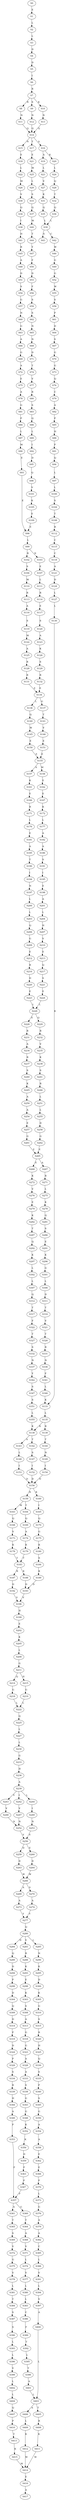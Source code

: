 strict digraph  {
	S0 -> S1 [ label = E ];
	S1 -> S2 [ label = L ];
	S2 -> S3 [ label = L ];
	S3 -> S4 [ label = D ];
	S4 -> S5 [ label = D ];
	S5 -> S6 [ label = I ];
	S6 -> S7 [ label = R ];
	S7 -> S8 [ label = R ];
	S7 -> S9 [ label = S ];
	S7 -> S10 [ label = K ];
	S8 -> S11 [ label = N ];
	S9 -> S12 [ label = N ];
	S10 -> S13 [ label = N ];
	S11 -> S14 [ label = Q ];
	S12 -> S14 [ label = Q ];
	S13 -> S14 [ label = Q ];
	S14 -> S15 [ label = N ];
	S14 -> S16 [ label = A ];
	S14 -> S17 [ label = T ];
	S15 -> S18 [ label = E ];
	S16 -> S19 [ label = A ];
	S16 -> S20 [ label = K ];
	S17 -> S21 [ label = E ];
	S18 -> S22 [ label = L ];
	S19 -> S23 [ label = L ];
	S20 -> S24 [ label = L ];
	S21 -> S25 [ label = M ];
	S22 -> S26 [ label = M ];
	S23 -> S27 [ label = V ];
	S24 -> S28 [ label = Q ];
	S25 -> S29 [ label = L ];
	S26 -> S30 [ label = V ];
	S27 -> S31 [ label = K ];
	S28 -> S32 [ label = T ];
	S29 -> S33 [ label = S ];
	S30 -> S34 [ label = Q ];
	S31 -> S35 [ label = Q ];
	S32 -> S36 [ label = Q ];
	S33 -> S37 [ label = Q ];
	S34 -> S38 [ label = I ];
	S35 -> S39 [ label = L ];
	S36 -> S39 [ label = L ];
	S37 -> S40 [ label = M ];
	S38 -> S41 [ label = H ];
	S39 -> S42 [ label = C ];
	S39 -> S43 [ label = S ];
	S40 -> S44 [ label = T ];
	S41 -> S45 [ label = R ];
	S42 -> S46 [ label = W ];
	S44 -> S47 [ label = Y ];
	S45 -> S48 [ label = A ];
	S46 -> S49 [ label = G ];
	S47 -> S50 [ label = F ];
	S48 -> S51 [ label = D ];
	S49 -> S52 [ label = G ];
	S50 -> S53 [ label = D ];
	S51 -> S54 [ label = S ];
	S52 -> S55 [ label = W ];
	S53 -> S56 [ label = F ];
	S54 -> S57 [ label = G ];
	S55 -> S58 [ label = S ];
	S56 -> S59 [ label = S ];
	S57 -> S60 [ label = N ];
	S58 -> S61 [ label = P ];
	S59 -> S62 [ label = S ];
	S60 -> S63 [ label = G ];
	S61 -> S64 [ label = D ];
	S62 -> S65 [ label = N ];
	S63 -> S66 [ label = A ];
	S64 -> S67 [ label = S ];
	S65 -> S68 [ label = N ];
	S66 -> S69 [ label = G ];
	S67 -> S70 [ label = G ];
	S68 -> S71 [ label = D ];
	S69 -> S72 [ label = A ];
	S70 -> S73 [ label = G ];
	S71 -> S74 [ label = T ];
	S72 -> S75 [ label = E ];
	S73 -> S76 [ label = Q ];
	S74 -> S77 [ label = V ];
	S75 -> S78 [ label = A ];
	S76 -> S79 [ label = C ];
	S77 -> S80 [ label = R ];
	S78 -> S81 [ label = G ];
	S79 -> S82 [ label = A ];
	S80 -> S83 [ label = S ];
	S81 -> S84 [ label = P ];
	S82 -> S85 [ label = P ];
	S83 -> S86 [ label = Q ];
	S84 -> S87 [ label = L ];
	S85 -> S88 [ label = H ];
	S86 -> S89 [ label = L ];
	S87 -> S90 [ label = M ];
	S88 -> S91 [ label = P ];
	S89 -> S92 [ label = I ];
	S90 -> S93 [ label = E ];
	S91 -> S94 [ label = Q ];
	S92 -> S95 [ label = D ];
	S93 -> S96 [ label = E ];
	S94 -> S97 [ label = L ];
	S95 -> S98 [ label = Q ];
	S96 -> S99 [ label = L ];
	S97 -> S100 [ label = L ];
	S98 -> S101 [ label = V ];
	S99 -> S102 [ label = R ];
	S99 -> S103 [ label = N ];
	S100 -> S104 [ label = S ];
	S101 -> S105 [ label = K ];
	S102 -> S106 [ label = S ];
	S103 -> S107 [ label = E ];
	S104 -> S108 [ label = T ];
	S105 -> S109 [ label = E ];
	S106 -> S110 [ label = M ];
	S107 -> S111 [ label = L ];
	S108 -> S112 [ label = R ];
	S109 -> S96 [ label = E ];
	S110 -> S113 [ label = R ];
	S111 -> S114 [ label = R ];
	S112 -> S115 [ label = C ];
	S113 -> S116 [ label = A ];
	S114 -> S117 [ label = E ];
	S115 -> S118 [ label = C ];
	S116 -> S119 [ label = S ];
	S117 -> S120 [ label = S ];
	S118 -> S121 [ label = A ];
	S119 -> S122 [ label = M ];
	S120 -> S123 [ label = A ];
	S121 -> S124 [ label = D ];
	S122 -> S125 [ label = A ];
	S123 -> S126 [ label = K ];
	S124 -> S127 [ label = L ];
	S125 -> S128 [ label = R ];
	S126 -> S129 [ label = S ];
	S127 -> S130 [ label = L ];
	S128 -> S131 [ label = R ];
	S129 -> S132 [ label = R ];
	S130 -> S133 [ label = K ];
	S131 -> S134 [ label = E ];
	S132 -> S134 [ label = E ];
	S133 -> S135 [ label = L ];
	S134 -> S136 [ label = L ];
	S134 -> S137 [ label = G ];
	S135 -> S138 [ label = K ];
	S135 -> S139 [ label = R ];
	S136 -> S140 [ label = Q ];
	S137 -> S141 [ label = T ];
	S138 -> S142 [ label = T ];
	S138 -> S143 [ label = A ];
	S139 -> S144 [ label = T ];
	S140 -> S145 [ label = M ];
	S141 -> S146 [ label = V ];
	S142 -> S147 [ label = S ];
	S143 -> S148 [ label = L ];
	S144 -> S149 [ label = N ];
	S145 -> S150 [ label = E ];
	S146 -> S151 [ label = E ];
	S147 -> S152 [ label = I ];
	S148 -> S153 [ label = I ];
	S149 -> S154 [ label = I ];
	S150 -> S155 [ label = E ];
	S151 -> S155 [ label = E ];
	S152 -> S156 [ label = D ];
	S153 -> S156 [ label = D ];
	S154 -> S156 [ label = D ];
	S155 -> S157 [ label = A ];
	S155 -> S158 [ label = M ];
	S156 -> S159 [ label = R ];
	S156 -> S160 [ label = K ];
	S157 -> S161 [ label = K ];
	S158 -> S162 [ label = E ];
	S159 -> S163 [ label = M ];
	S159 -> S164 [ label = T ];
	S160 -> S165 [ label = I ];
	S161 -> S166 [ label = E ];
	S162 -> S167 [ label = E ];
	S163 -> S168 [ label = Q ];
	S164 -> S169 [ label = Q ];
	S165 -> S170 [ label = Q ];
	S166 -> S171 [ label = R ];
	S167 -> S172 [ label = K ];
	S168 -> S173 [ label = V ];
	S169 -> S174 [ label = A ];
	S170 -> S175 [ label = G ];
	S171 -> S176 [ label = L ];
	S172 -> S177 [ label = L ];
	S173 -> S178 [ label = K ];
	S174 -> S179 [ label = K ];
	S175 -> S180 [ label = K ];
	S176 -> S181 [ label = E ];
	S177 -> S182 [ label = A ];
	S178 -> S183 [ label = T ];
	S179 -> S183 [ label = T ];
	S180 -> S184 [ label = S ];
	S181 -> S185 [ label = A ];
	S182 -> S186 [ label = A ];
	S183 -> S187 [ label = R ];
	S183 -> S188 [ label = K ];
	S184 -> S189 [ label = K ];
	S185 -> S190 [ label = T ];
	S186 -> S191 [ label = S ];
	S187 -> S192 [ label = D ];
	S188 -> S193 [ label = D ];
	S189 -> S193 [ label = D ];
	S190 -> S194 [ label = I ];
	S191 -> S195 [ label = I ];
	S192 -> S196 [ label = V ];
	S193 -> S196 [ label = V ];
	S194 -> S197 [ label = N ];
	S195 -> S198 [ label = E ];
	S196 -> S199 [ label = H ];
	S197 -> S200 [ label = L ];
	S198 -> S201 [ label = A ];
	S199 -> S202 [ label = E ];
	S200 -> S203 [ label = L ];
	S201 -> S204 [ label = L ];
	S202 -> S205 [ label = K ];
	S203 -> S206 [ label = Q ];
	S204 -> S207 [ label = H ];
	S205 -> S208 [ label = L ];
	S206 -> S209 [ label = G ];
	S207 -> S210 [ label = V ];
	S208 -> S211 [ label = G ];
	S209 -> S212 [ label = E ];
	S210 -> S213 [ label = E ];
	S211 -> S214 [ label = Q ];
	S211 -> S215 [ label = H ];
	S212 -> S216 [ label = R ];
	S213 -> S217 [ label = Q ];
	S214 -> S218 [ label = G ];
	S215 -> S219 [ label = G ];
	S216 -> S220 [ label = D ];
	S217 -> S221 [ label = S ];
	S218 -> S222 [ label = L ];
	S219 -> S222 [ label = L ];
	S220 -> S223 [ label = E ];
	S221 -> S224 [ label = E ];
	S222 -> S225 [ label = Q ];
	S223 -> S226 [ label = L ];
	S224 -> S226 [ label = L ];
	S225 -> S227 [ label = L ];
	S226 -> S228 [ label = E ];
	S226 -> S229 [ label = Q ];
	S227 -> S230 [ label = L ];
	S228 -> S231 [ label = R ];
	S229 -> S232 [ label = R ];
	S230 -> S233 [ label = G ];
	S231 -> S234 [ label = A ];
	S232 -> S235 [ label = V ];
	S233 -> S236 [ label = H ];
	S234 -> S237 [ label = R ];
	S235 -> S238 [ label = K ];
	S236 -> S239 [ label = A ];
	S237 -> S240 [ label = S ];
	S238 -> S241 [ label = S ];
	S239 -> S242 [ label = I ];
	S239 -> S243 [ label = V ];
	S239 -> S244 [ label = L ];
	S240 -> S245 [ label = K ];
	S241 -> S246 [ label = R ];
	S242 -> S247 [ label = V ];
	S243 -> S248 [ label = V ];
	S244 -> S249 [ label = I ];
	S245 -> S250 [ label = A ];
	S246 -> S251 [ label = L ];
	S247 -> S252 [ label = N ];
	S248 -> S252 [ label = N ];
	S249 -> S253 [ label = N ];
	S250 -> S254 [ label = A ];
	S251 -> S255 [ label = L ];
	S252 -> S256 [ label = V ];
	S253 -> S256 [ label = V ];
	S254 -> S257 [ label = E ];
	S255 -> S258 [ label = D ];
	S256 -> S259 [ label = D ];
	S256 -> S260 [ label = E ];
	S257 -> S261 [ label = G ];
	S258 -> S262 [ label = G ];
	S259 -> S263 [ label = D ];
	S260 -> S264 [ label = D ];
	S261 -> S265 [ label = E ];
	S262 -> S265 [ label = E ];
	S263 -> S266 [ label = W ];
	S264 -> S266 [ label = W ];
	S265 -> S267 [ label = A ];
	S265 -> S268 [ label = E ];
	S266 -> S269 [ label = A ];
	S266 -> S270 [ label = S ];
	S267 -> S271 [ label = R ];
	S268 -> S272 [ label = K ];
	S269 -> S273 [ label = A ];
	S270 -> S274 [ label = A ];
	S271 -> S275 [ label = L ];
	S272 -> S276 [ label = V ];
	S273 -> S277 [ label = Y ];
	S274 -> S277 [ label = Y ];
	S275 -> S278 [ label = K ];
	S276 -> S279 [ label = E ];
	S277 -> S280 [ label = Q ];
	S278 -> S281 [ label = Q ];
	S279 -> S282 [ label = K ];
	S280 -> S283 [ label = V ];
	S280 -> S284 [ label = D ];
	S280 -> S285 [ label = L ];
	S281 -> S286 [ label = S ];
	S282 -> S287 [ label = T ];
	S283 -> S288 [ label = R ];
	S284 -> S289 [ label = Q ];
	S285 -> S290 [ label = N ];
	S286 -> S291 [ label = E ];
	S287 -> S292 [ label = Q ];
	S288 -> S293 [ label = K ];
	S289 -> S294 [ label = D ];
	S290 -> S295 [ label = K ];
	S291 -> S296 [ label = K ];
	S292 -> S297 [ label = K ];
	S293 -> S298 [ label = E ];
	S294 -> S299 [ label = P ];
	S295 -> S300 [ label = D ];
	S296 -> S301 [ label = G ];
	S297 -> S302 [ label = L ];
	S298 -> S303 [ label = K ];
	S299 -> S304 [ label = D ];
	S300 -> S305 [ label = K ];
	S301 -> S306 [ label = L ];
	S302 -> S307 [ label = L ];
	S303 -> S308 [ label = S ];
	S304 -> S309 [ label = Q ];
	S305 -> S310 [ label = G ];
	S306 -> S311 [ label = D ];
	S307 -> S312 [ label = Q ];
	S308 -> S313 [ label = A ];
	S309 -> S314 [ label = D ];
	S310 -> S315 [ label = S ];
	S311 -> S316 [ label = T ];
	S312 -> S317 [ label = T ];
	S313 -> S318 [ label = G ];
	S314 -> S319 [ label = P ];
	S315 -> S320 [ label = R ];
	S316 -> S321 [ label = V ];
	S317 -> S322 [ label = F ];
	S318 -> S323 [ label = G ];
	S319 -> S324 [ label = D ];
	S320 -> S325 [ label = H ];
	S321 -> S326 [ label = T ];
	S322 -> S327 [ label = T ];
	S323 -> S328 [ label = A ];
	S324 -> S329 [ label = P ];
	S325 -> S330 [ label = Q ];
	S326 -> S331 [ label = R ];
	S327 -> S332 [ label = S ];
	S328 -> S333 [ label = A ];
	S329 -> S334 [ label = S ];
	S330 -> S335 [ label = S ];
	S331 -> S336 [ label = N ];
	S332 -> S337 [ label = N ];
	S333 -> S338 [ label = S ];
	S334 -> S339 [ label = R ];
	S335 -> S340 [ label = P ];
	S336 -> S341 [ label = F ];
	S337 -> S342 [ label = Y ];
	S338 -> S343 [ label = G ];
	S339 -> S344 [ label = H ];
	S340 -> S345 [ label = S ];
	S341 -> S346 [ label = L ];
	S342 -> S347 [ label = S ];
	S343 -> S348 [ label = G ];
	S344 -> S349 [ label = A ];
	S345 -> S350 [ label = G ];
	S346 -> S133 [ label = K ];
	S347 -> S351 [ label = S ];
	S348 -> S352 [ label = K ];
	S349 -> S353 [ label = P ];
	S350 -> S354 [ label = A ];
	S351 -> S355 [ label = L ];
	S352 -> S356 [ label = K ];
	S353 -> S357 [ label = F ];
	S354 -> S358 [ label = A ];
	S355 -> S138 [ label = K ];
	S356 -> S359 [ label = D ];
	S357 -> S360 [ label = G ];
	S357 -> S361 [ label = A ];
	S358 -> S362 [ label = E ];
	S359 -> S363 [ label = F ];
	S360 -> S364 [ label = T ];
	S361 -> S365 [ label = T ];
	S362 -> S366 [ label = E ];
	S363 -> S367 [ label = P ];
	S364 -> S368 [ label = A ];
	S365 -> S369 [ label = S ];
	S366 -> S370 [ label = P ];
	S367 -> S357 [ label = F ];
	S368 -> S371 [ label = V ];
	S369 -> S372 [ label = V ];
	S370 -> S373 [ label = L ];
	S371 -> S374 [ label = L ];
	S372 -> S375 [ label = G ];
	S373 -> S376 [ label = G ];
	S374 -> S377 [ label = V ];
	S375 -> S378 [ label = V ];
	S376 -> S379 [ label = A ];
	S377 -> S380 [ label = L ];
	S378 -> S381 [ label = L ];
	S379 -> S382 [ label = A ];
	S380 -> S383 [ label = L ];
	S381 -> S384 [ label = T ];
	S382 -> S385 [ label = C ];
	S383 -> S386 [ label = C ];
	S384 -> S387 [ label = S ];
	S385 -> S388 [ label = L ];
	S386 -> S389 [ label = F ];
	S387 -> S390 [ label = S ];
	S388 -> S391 [ label = V ];
	S389 -> S392 [ label = T ];
	S390 -> S393 [ label = L ];
	S391 -> S394 [ label = L ];
	S392 -> S395 [ label = L ];
	S393 -> S396 [ label = L ];
	S394 -> S397 [ label = V ];
	S395 -> S398 [ label = T ];
	S396 -> S399 [ label = V ];
	S397 -> S400 [ label = A ];
	S398 -> S401 [ label = A ];
	S399 -> S402 [ label = L ];
	S400 -> S403 [ label = L ];
	S401 -> S403 [ label = L ];
	S402 -> S404 [ label = L ];
	S403 -> S405 [ label = T ];
	S403 -> S406 [ label = A ];
	S404 -> S407 [ label = Q ];
	S405 -> S408 [ label = R ];
	S406 -> S409 [ label = L ];
	S407 -> S410 [ label = P ];
	S408 -> S411 [ label = K ];
	S409 -> S412 [ label = K ];
	S410 -> S413 [ label = T ];
	S411 -> S414 [ label = M ];
	S412 -> S414 [ label = M ];
	S413 -> S415 [ label = K ];
	S414 -> S416 [ label = E ];
	S415 -> S414 [ label = M ];
	S416 -> S417 [ label = A ];
}
